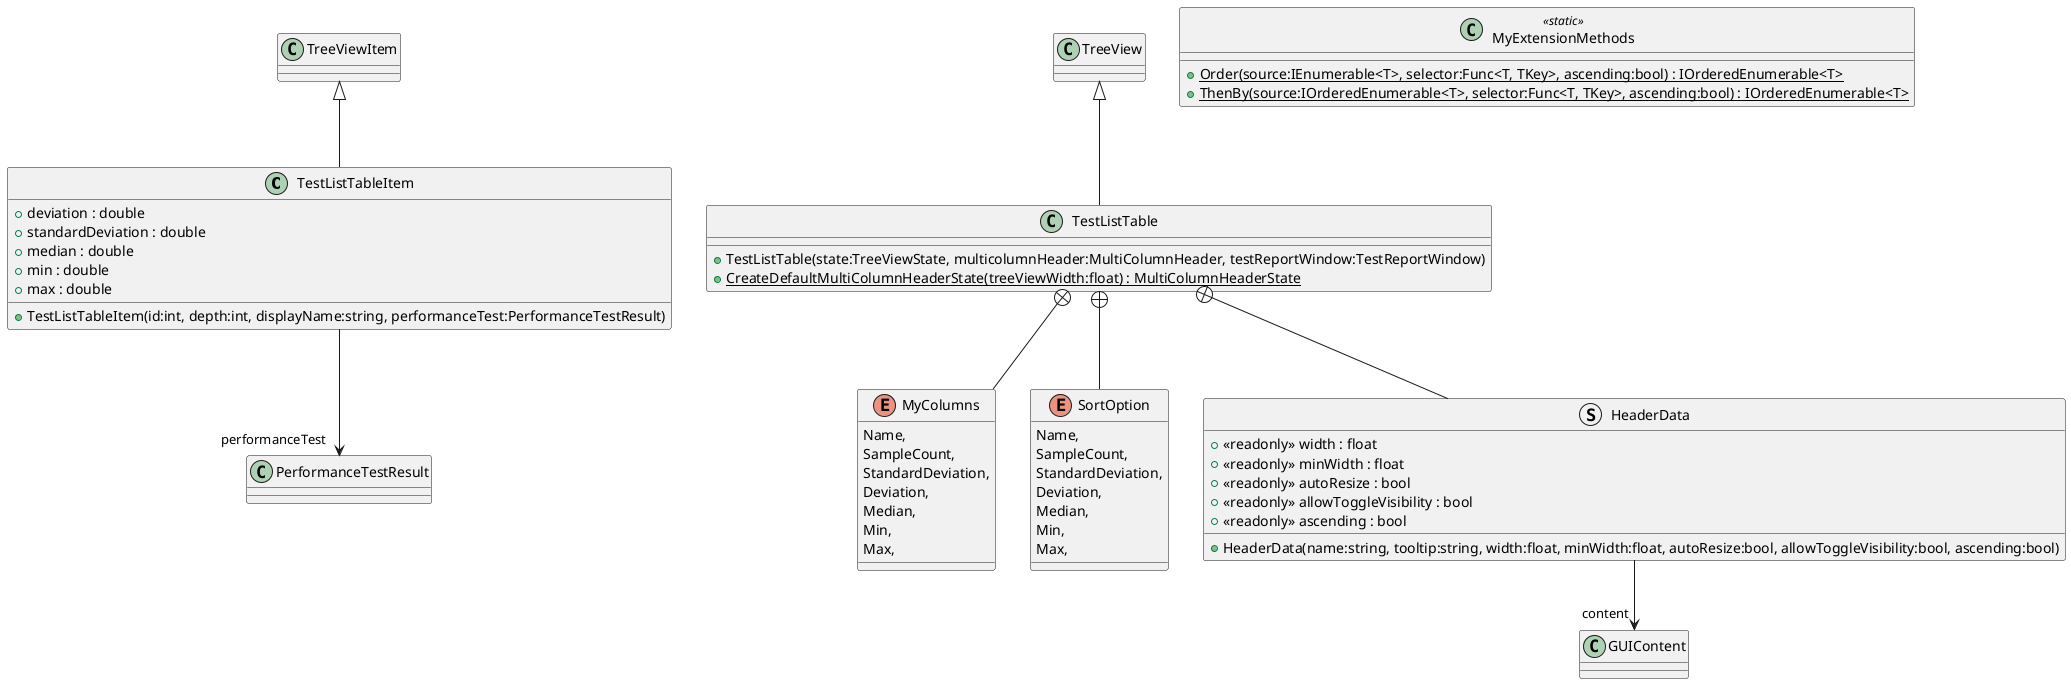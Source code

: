 @startuml
class TestListTableItem {
    + deviation : double
    + standardDeviation : double
    + median : double
    + min : double
    + max : double
    + TestListTableItem(id:int, depth:int, displayName:string, performanceTest:PerformanceTestResult)
}
class TestListTable {
    + TestListTable(state:TreeViewState, multicolumnHeader:MultiColumnHeader, testReportWindow:TestReportWindow)
    + {static} CreateDefaultMultiColumnHeaderState(treeViewWidth:float) : MultiColumnHeaderState
}
class MyExtensionMethods <<static>> {
    + {static} Order(source:IEnumerable<T>, selector:Func<T, TKey>, ascending:bool) : IOrderedEnumerable<T>
    + {static} ThenBy(source:IOrderedEnumerable<T>, selector:Func<T, TKey>, ascending:bool) : IOrderedEnumerable<T>
}
enum MyColumns {
    Name,
    SampleCount,
    StandardDeviation,
    Deviation,
    Median,
    Min,
    Max,
}
enum SortOption {
    Name,
    SampleCount,
    StandardDeviation,
    Deviation,
    Median,
    Min,
    Max,
}
struct HeaderData {
    + <<readonly>> width : float
    + <<readonly>> minWidth : float
    + <<readonly>> autoResize : bool
    + <<readonly>> allowToggleVisibility : bool
    + <<readonly>> ascending : bool
    + HeaderData(name:string, tooltip:string, width:float, minWidth:float, autoResize:bool, allowToggleVisibility:bool, ascending:bool)
}
TreeViewItem <|-- TestListTableItem
TestListTableItem --> "performanceTest" PerformanceTestResult
TreeView <|-- TestListTable
TestListTable +-- MyColumns
TestListTable +-- SortOption
TestListTable +-- HeaderData
HeaderData --> "content" GUIContent
@enduml
